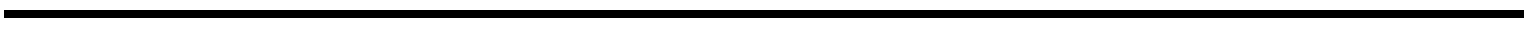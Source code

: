 <mxfile version="15.8.4" type="device"><diagram id="6cT9HnzWZlC4aOWMQCzW" name="페이지-1"><mxGraphModel dx="1278" dy="660" grid="1" gridSize="10" guides="1" tooltips="1" connect="1" arrows="1" fold="1" page="1" pageScale="1" pageWidth="827" pageHeight="1169" math="0" shadow="0"><root><mxCell id="0"/><mxCell id="1" parent="0"/><mxCell id="LvilZkTgtun6ay44ks9b-2" value="" style="line;strokeWidth=4;html=1;perimeter=backbonePerimeter;points=[];outlineConnect=0;" vertex="1" parent="1"><mxGeometry x="40" y="471" width="760" height="10" as="geometry"/></mxCell></root></mxGraphModel></diagram></mxfile>
